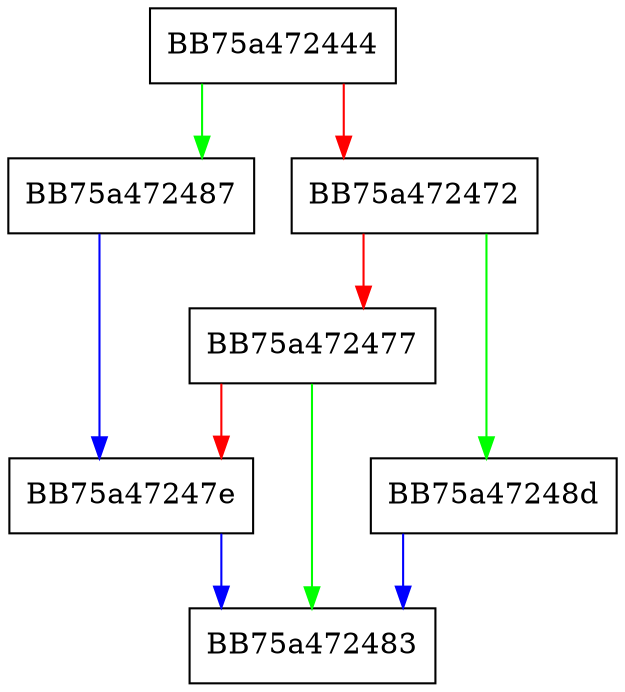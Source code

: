 digraph _Insert_new_node_before {
  node [shape="box"];
  graph [splines=ortho];
  BB75a472444 -> BB75a472487 [color="green"];
  BB75a472444 -> BB75a472472 [color="red"];
  BB75a472472 -> BB75a47248d [color="green"];
  BB75a472472 -> BB75a472477 [color="red"];
  BB75a472477 -> BB75a472483 [color="green"];
  BB75a472477 -> BB75a47247e [color="red"];
  BB75a47247e -> BB75a472483 [color="blue"];
  BB75a472487 -> BB75a47247e [color="blue"];
  BB75a47248d -> BB75a472483 [color="blue"];
}